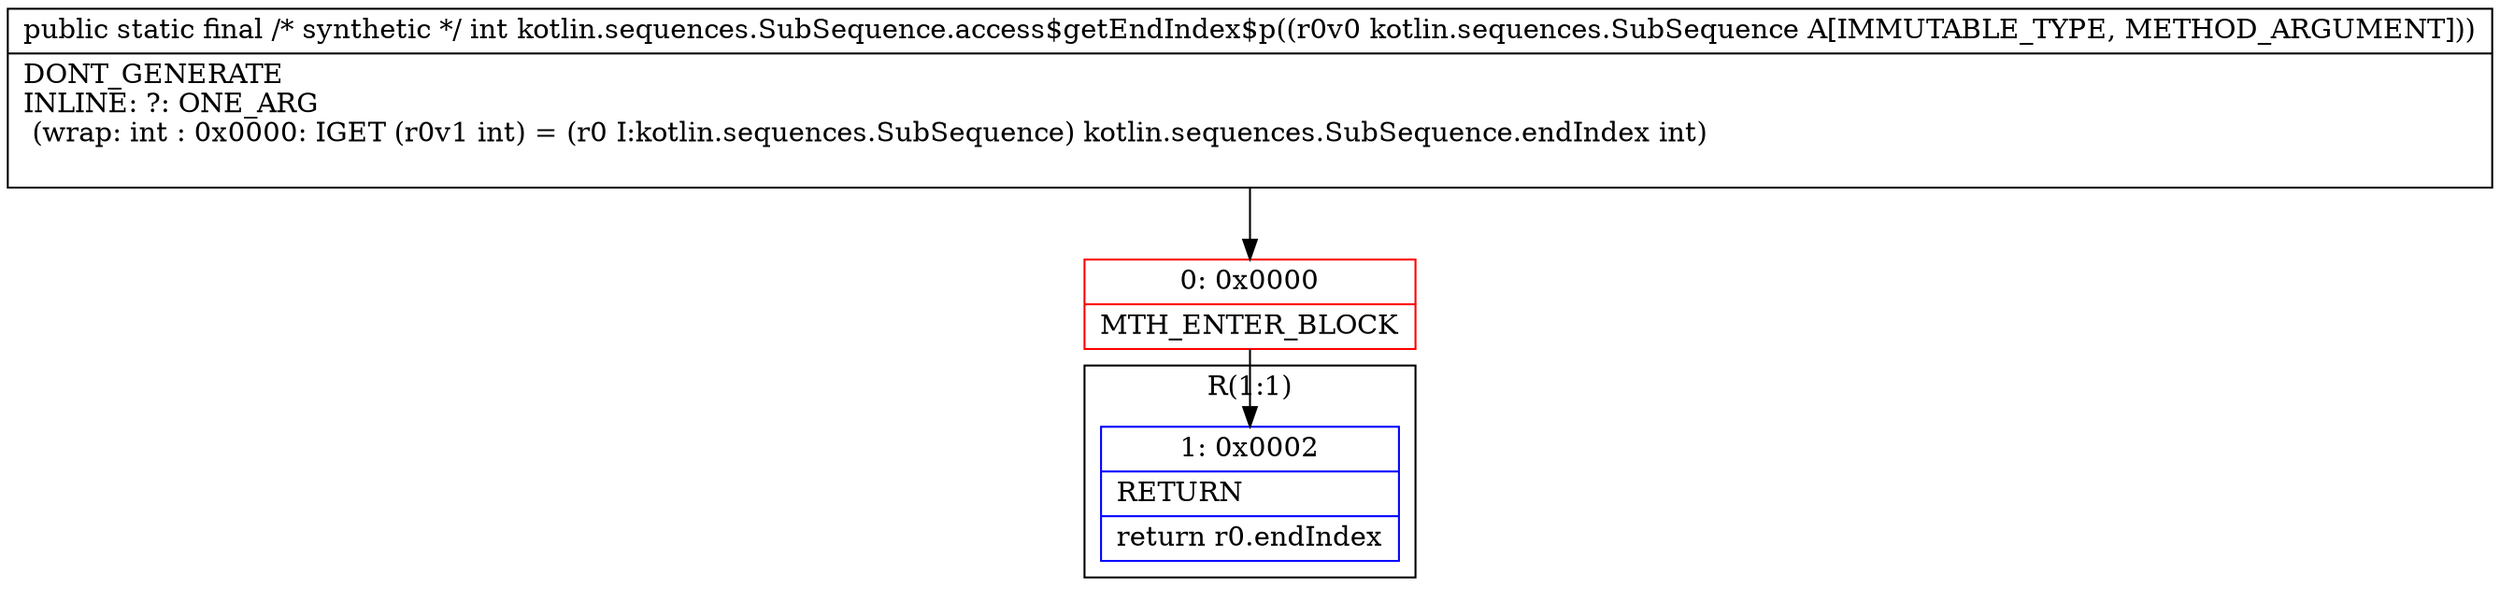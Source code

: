 digraph "CFG forkotlin.sequences.SubSequence.access$getEndIndex$p(Lkotlin\/sequences\/SubSequence;)I" {
subgraph cluster_Region_1887176617 {
label = "R(1:1)";
node [shape=record,color=blue];
Node_1 [shape=record,label="{1\:\ 0x0002|RETURN\l|return r0.endIndex\l}"];
}
Node_0 [shape=record,color=red,label="{0\:\ 0x0000|MTH_ENTER_BLOCK\l}"];
MethodNode[shape=record,label="{public static final \/* synthetic *\/ int kotlin.sequences.SubSequence.access$getEndIndex$p((r0v0 kotlin.sequences.SubSequence A[IMMUTABLE_TYPE, METHOD_ARGUMENT]))  | DONT_GENERATE\lINLINE: ?: ONE_ARG  \l  (wrap: int : 0x0000: IGET  (r0v1 int) = (r0 I:kotlin.sequences.SubSequence) kotlin.sequences.SubSequence.endIndex int)\l\l}"];
MethodNode -> Node_0;
Node_0 -> Node_1;
}

